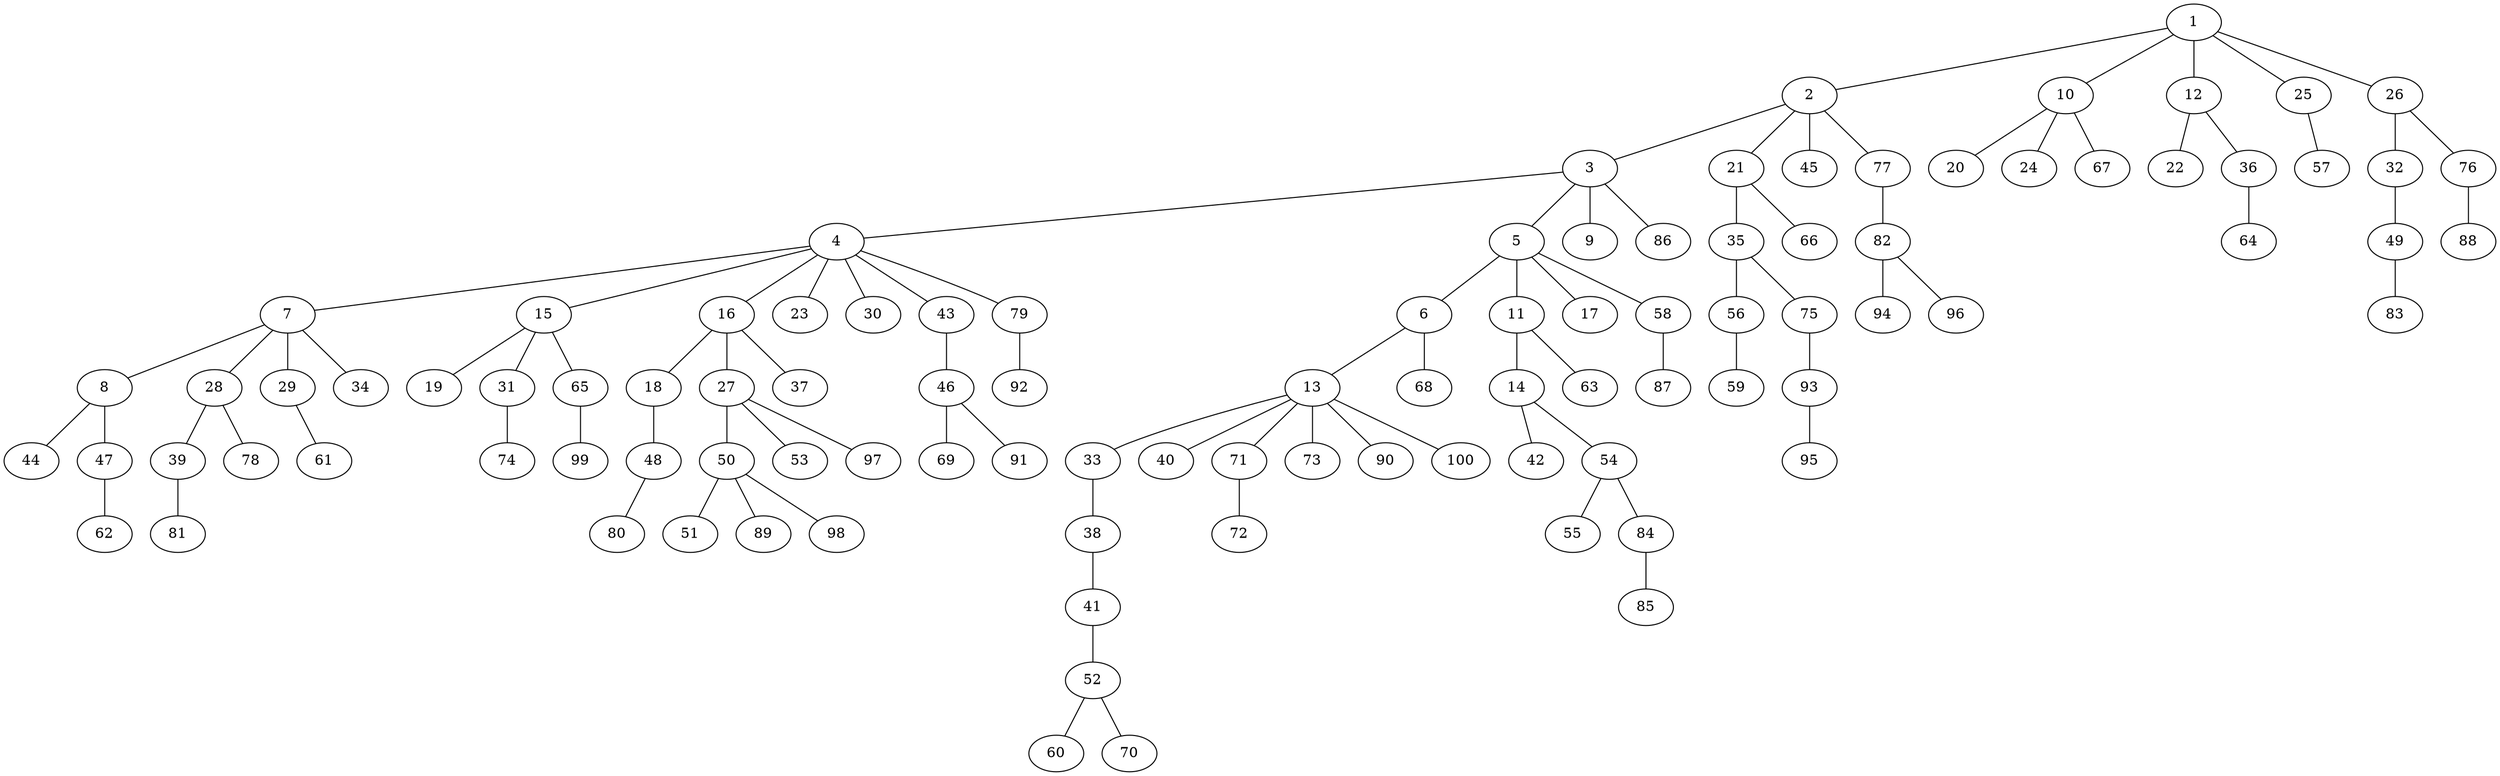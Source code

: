 graph graphname {1--2
1--10
1--12
1--25
1--26
2--3
2--21
2--45
2--77
3--4
3--5
3--9
3--86
4--7
4--15
4--16
4--23
4--30
4--43
4--79
5--6
5--11
5--17
5--58
6--13
6--68
7--8
7--28
7--29
7--34
8--44
8--47
10--20
10--24
10--67
11--14
11--63
12--22
12--36
13--33
13--40
13--71
13--73
13--90
13--100
14--42
14--54
15--19
15--31
15--65
16--18
16--27
16--37
18--48
21--35
21--66
25--57
26--32
26--76
27--50
27--53
27--97
28--39
28--78
29--61
31--74
32--49
33--38
35--56
35--75
36--64
38--41
39--81
41--52
43--46
46--69
46--91
47--62
48--80
49--83
50--51
50--89
50--98
52--60
52--70
54--55
54--84
56--59
58--87
65--99
71--72
75--93
76--88
77--82
79--92
82--94
82--96
84--85
93--95
}